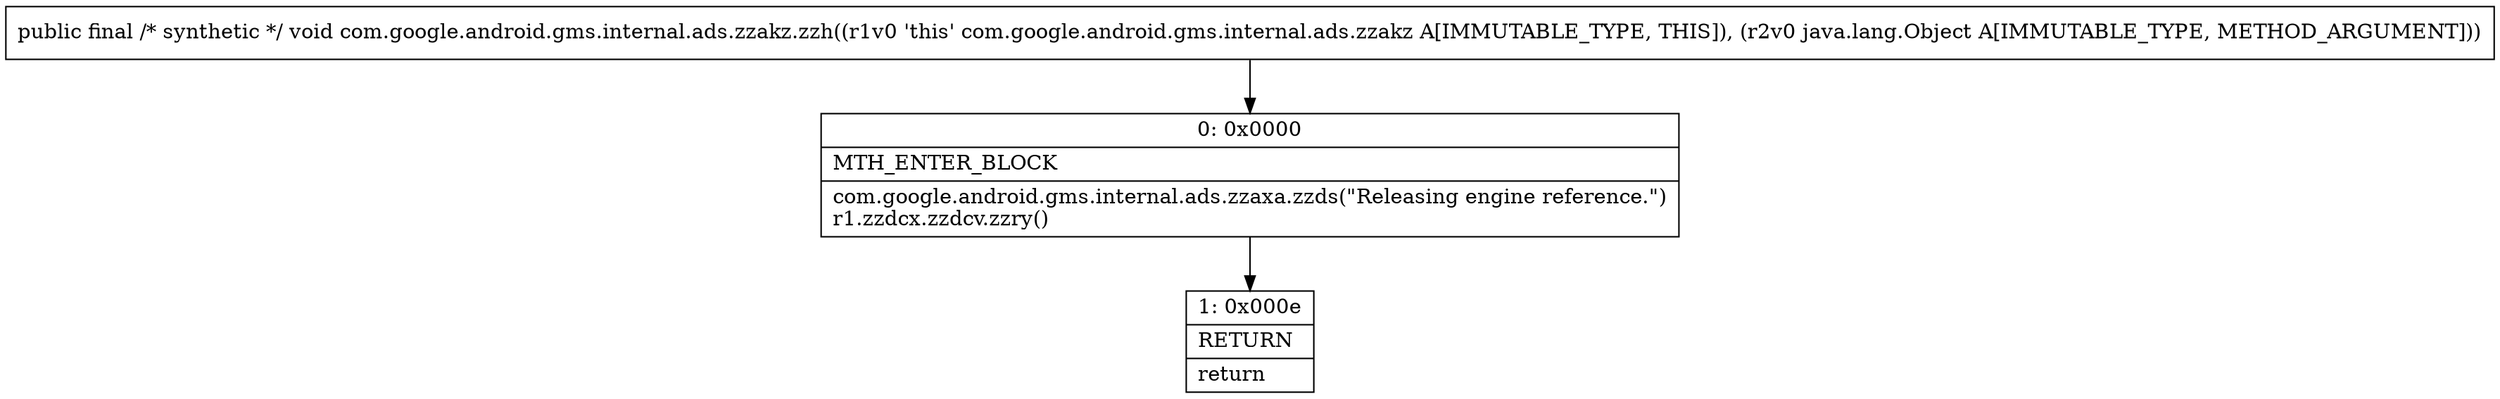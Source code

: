 digraph "CFG forcom.google.android.gms.internal.ads.zzakz.zzh(Ljava\/lang\/Object;)V" {
Node_0 [shape=record,label="{0\:\ 0x0000|MTH_ENTER_BLOCK\l|com.google.android.gms.internal.ads.zzaxa.zzds(\"Releasing engine reference.\")\lr1.zzdcx.zzdcv.zzry()\l}"];
Node_1 [shape=record,label="{1\:\ 0x000e|RETURN\l|return\l}"];
MethodNode[shape=record,label="{public final \/* synthetic *\/ void com.google.android.gms.internal.ads.zzakz.zzh((r1v0 'this' com.google.android.gms.internal.ads.zzakz A[IMMUTABLE_TYPE, THIS]), (r2v0 java.lang.Object A[IMMUTABLE_TYPE, METHOD_ARGUMENT])) }"];
MethodNode -> Node_0;
Node_0 -> Node_1;
}

